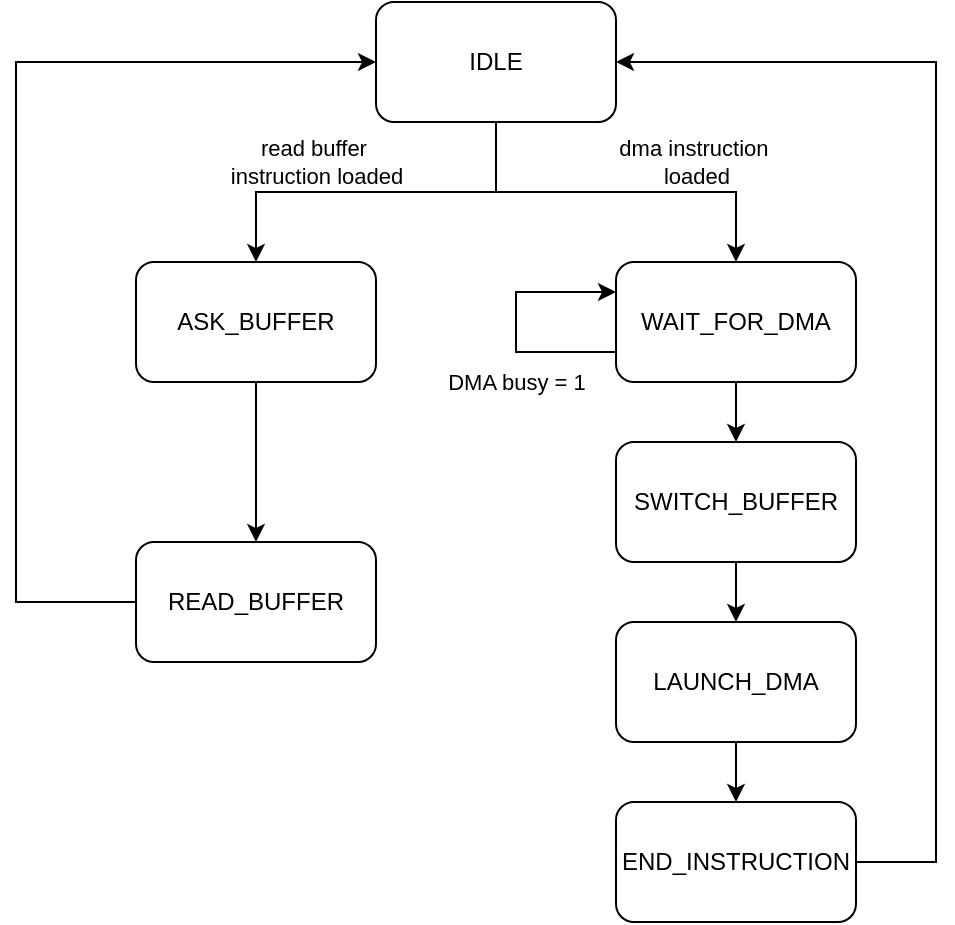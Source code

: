 <mxfile version="26.2.2">
  <diagram name="Page-1" id="U25PvnacgFvYka0ERLxm">
    <mxGraphModel dx="1108" dy="1158" grid="1" gridSize="10" guides="1" tooltips="1" connect="1" arrows="1" fold="1" page="1" pageScale="1" pageWidth="827" pageHeight="1169" math="0" shadow="0">
      <root>
        <mxCell id="0" />
        <mxCell id="1" parent="0" />
        <mxCell id="rXdXTOZbMyKa8fCxfcwq-8" value="read buffer&amp;nbsp;&lt;div&gt;instruction loaded&lt;/div&gt;" style="edgeStyle=orthogonalEdgeStyle;rounded=0;orthogonalLoop=1;jettySize=auto;html=1;entryX=0.5;entryY=0;entryDx=0;entryDy=0;" edge="1" parent="1" source="rXdXTOZbMyKa8fCxfcwq-1" target="rXdXTOZbMyKa8fCxfcwq-2">
          <mxGeometry x="0.316" y="-15" relative="1" as="geometry">
            <mxPoint as="offset" />
          </mxGeometry>
        </mxCell>
        <mxCell id="rXdXTOZbMyKa8fCxfcwq-9" value="dma instruction&amp;nbsp;&lt;div&gt;loaded&lt;/div&gt;" style="edgeStyle=orthogonalEdgeStyle;rounded=0;orthogonalLoop=1;jettySize=auto;html=1;entryX=0.5;entryY=0;entryDx=0;entryDy=0;" edge="1" parent="1" source="rXdXTOZbMyKa8fCxfcwq-1" target="rXdXTOZbMyKa8fCxfcwq-4">
          <mxGeometry x="0.421" y="15" relative="1" as="geometry">
            <mxPoint as="offset" />
          </mxGeometry>
        </mxCell>
        <mxCell id="rXdXTOZbMyKa8fCxfcwq-1" value="IDLE" style="rounded=1;whiteSpace=wrap;html=1;" vertex="1" parent="1">
          <mxGeometry x="300" y="90" width="120" height="60" as="geometry" />
        </mxCell>
        <mxCell id="rXdXTOZbMyKa8fCxfcwq-10" style="edgeStyle=orthogonalEdgeStyle;rounded=0;orthogonalLoop=1;jettySize=auto;html=1;entryX=0.5;entryY=0;entryDx=0;entryDy=0;" edge="1" parent="1" source="rXdXTOZbMyKa8fCxfcwq-2" target="rXdXTOZbMyKa8fCxfcwq-3">
          <mxGeometry relative="1" as="geometry" />
        </mxCell>
        <mxCell id="rXdXTOZbMyKa8fCxfcwq-2" value="ASK_BUFFER" style="rounded=1;whiteSpace=wrap;html=1;" vertex="1" parent="1">
          <mxGeometry x="180" y="220" width="120" height="60" as="geometry" />
        </mxCell>
        <mxCell id="rXdXTOZbMyKa8fCxfcwq-11" style="edgeStyle=orthogonalEdgeStyle;rounded=0;orthogonalLoop=1;jettySize=auto;html=1;entryX=0;entryY=0.5;entryDx=0;entryDy=0;" edge="1" parent="1" source="rXdXTOZbMyKa8fCxfcwq-3" target="rXdXTOZbMyKa8fCxfcwq-1">
          <mxGeometry relative="1" as="geometry">
            <Array as="points">
              <mxPoint x="120" y="390" />
              <mxPoint x="120" y="120" />
            </Array>
          </mxGeometry>
        </mxCell>
        <mxCell id="rXdXTOZbMyKa8fCxfcwq-3" value="READ_BUFFER" style="rounded=1;whiteSpace=wrap;html=1;" vertex="1" parent="1">
          <mxGeometry x="180" y="360" width="120" height="60" as="geometry" />
        </mxCell>
        <mxCell id="rXdXTOZbMyKa8fCxfcwq-12" style="edgeStyle=orthogonalEdgeStyle;rounded=0;orthogonalLoop=1;jettySize=auto;html=1;" edge="1" parent="1" source="rXdXTOZbMyKa8fCxfcwq-4" target="rXdXTOZbMyKa8fCxfcwq-5">
          <mxGeometry relative="1" as="geometry" />
        </mxCell>
        <mxCell id="rXdXTOZbMyKa8fCxfcwq-4" value="WAIT_FOR_DMA" style="rounded=1;whiteSpace=wrap;html=1;" vertex="1" parent="1">
          <mxGeometry x="420" y="220" width="120" height="60" as="geometry" />
        </mxCell>
        <mxCell id="rXdXTOZbMyKa8fCxfcwq-13" style="edgeStyle=orthogonalEdgeStyle;rounded=0;orthogonalLoop=1;jettySize=auto;html=1;" edge="1" parent="1" source="rXdXTOZbMyKa8fCxfcwq-5" target="rXdXTOZbMyKa8fCxfcwq-6">
          <mxGeometry relative="1" as="geometry" />
        </mxCell>
        <mxCell id="rXdXTOZbMyKa8fCxfcwq-5" value="SWITCH_BUFFER" style="rounded=1;whiteSpace=wrap;html=1;" vertex="1" parent="1">
          <mxGeometry x="420" y="310" width="120" height="60" as="geometry" />
        </mxCell>
        <mxCell id="rXdXTOZbMyKa8fCxfcwq-14" style="edgeStyle=orthogonalEdgeStyle;rounded=0;orthogonalLoop=1;jettySize=auto;html=1;" edge="1" parent="1" source="rXdXTOZbMyKa8fCxfcwq-6" target="rXdXTOZbMyKa8fCxfcwq-7">
          <mxGeometry relative="1" as="geometry" />
        </mxCell>
        <mxCell id="rXdXTOZbMyKa8fCxfcwq-6" value="LAUNCH_DMA" style="rounded=1;whiteSpace=wrap;html=1;" vertex="1" parent="1">
          <mxGeometry x="420" y="400" width="120" height="60" as="geometry" />
        </mxCell>
        <mxCell id="rXdXTOZbMyKa8fCxfcwq-15" style="edgeStyle=orthogonalEdgeStyle;rounded=0;orthogonalLoop=1;jettySize=auto;html=1;entryX=1;entryY=0.5;entryDx=0;entryDy=0;" edge="1" parent="1" source="rXdXTOZbMyKa8fCxfcwq-7" target="rXdXTOZbMyKa8fCxfcwq-1">
          <mxGeometry relative="1" as="geometry">
            <Array as="points">
              <mxPoint x="580" y="520" />
              <mxPoint x="580" y="120" />
            </Array>
          </mxGeometry>
        </mxCell>
        <mxCell id="rXdXTOZbMyKa8fCxfcwq-7" value="END_INSTRUCTION" style="rounded=1;whiteSpace=wrap;html=1;" vertex="1" parent="1">
          <mxGeometry x="420" y="490" width="120" height="60" as="geometry" />
        </mxCell>
        <mxCell id="rXdXTOZbMyKa8fCxfcwq-17" value="DMA bus&lt;span style=&quot;background-color: light-dark(#ffffff, var(--ge-dark-color, #121212)); color: light-dark(rgb(0, 0, 0), rgb(255, 255, 255));&quot;&gt;y = 1&lt;/span&gt;" style="edgeStyle=orthogonalEdgeStyle;rounded=0;orthogonalLoop=1;jettySize=auto;html=1;exitX=0;exitY=0.75;exitDx=0;exitDy=0;entryX=0;entryY=0.25;entryDx=0;entryDy=0;" edge="1" parent="1" source="rXdXTOZbMyKa8fCxfcwq-4" target="rXdXTOZbMyKa8fCxfcwq-4">
          <mxGeometry x="-0.231" y="-15" relative="1" as="geometry">
            <Array as="points">
              <mxPoint x="370" y="265" />
              <mxPoint x="370" y="235" />
            </Array>
            <mxPoint x="-15" y="15" as="offset" />
          </mxGeometry>
        </mxCell>
      </root>
    </mxGraphModel>
  </diagram>
</mxfile>
